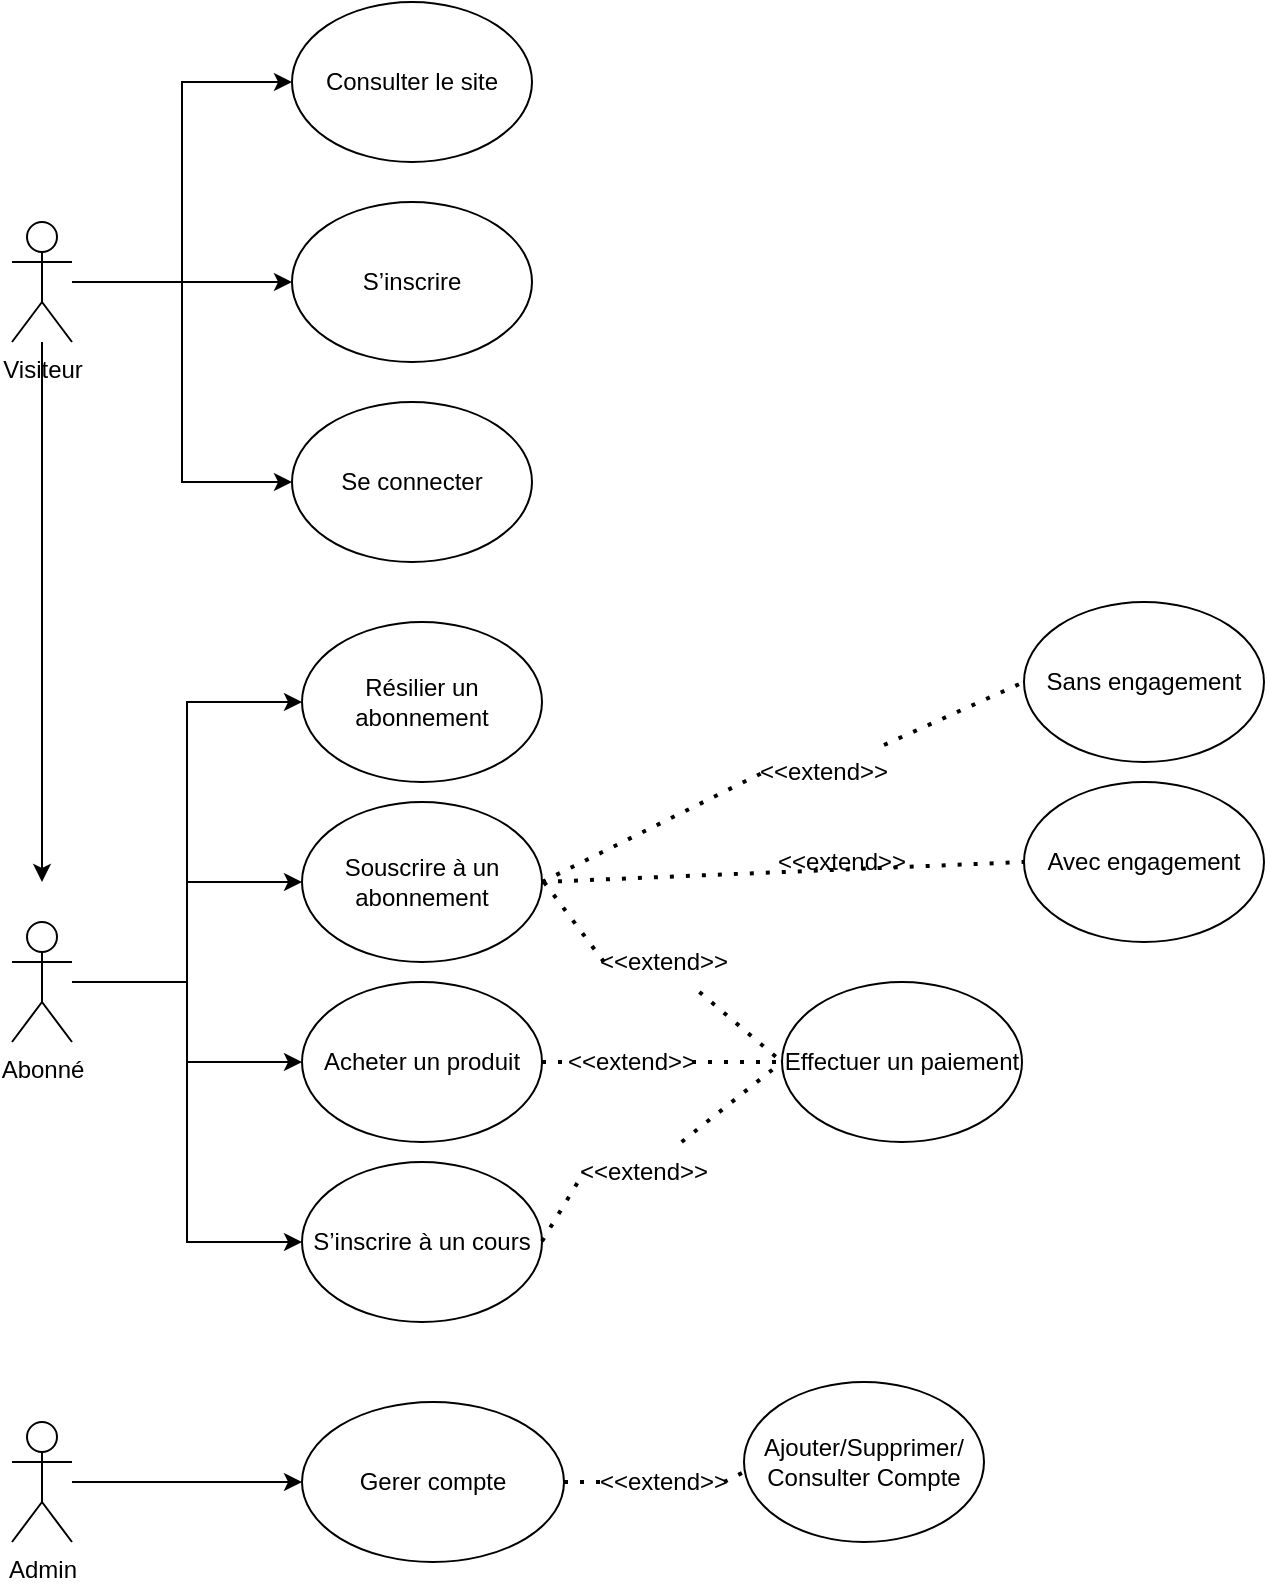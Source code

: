 <mxfile version="26.2.14">
  <diagram name="Page-1" id="7SvtV1dhrx3cvqqzsJ8P">
    <mxGraphModel dx="1273" dy="621" grid="1" gridSize="10" guides="1" tooltips="1" connect="1" arrows="1" fold="1" page="1" pageScale="1" pageWidth="827" pageHeight="1169" math="0" shadow="0">
      <root>
        <mxCell id="0" />
        <mxCell id="1" parent="0" />
        <mxCell id="u86qRjpWfpCtLh4vlSnC-38" style="edgeStyle=orthogonalEdgeStyle;rounded=0;orthogonalLoop=1;jettySize=auto;html=1;entryX=0;entryY=0.5;entryDx=0;entryDy=0;" parent="1" source="u86qRjpWfpCtLh4vlSnC-1" target="u86qRjpWfpCtLh4vlSnC-21" edge="1">
          <mxGeometry relative="1" as="geometry" />
        </mxCell>
        <mxCell id="u86qRjpWfpCtLh4vlSnC-39" style="edgeStyle=orthogonalEdgeStyle;rounded=0;orthogonalLoop=1;jettySize=auto;html=1;entryX=0;entryY=0.5;entryDx=0;entryDy=0;" parent="1" source="u86qRjpWfpCtLh4vlSnC-1" target="u86qRjpWfpCtLh4vlSnC-19" edge="1">
          <mxGeometry relative="1" as="geometry" />
        </mxCell>
        <mxCell id="u86qRjpWfpCtLh4vlSnC-40" style="edgeStyle=orthogonalEdgeStyle;rounded=0;orthogonalLoop=1;jettySize=auto;html=1;" parent="1" source="u86qRjpWfpCtLh4vlSnC-1" target="u86qRjpWfpCtLh4vlSnC-20" edge="1">
          <mxGeometry relative="1" as="geometry" />
        </mxCell>
        <mxCell id="u86qRjpWfpCtLh4vlSnC-41" style="edgeStyle=orthogonalEdgeStyle;rounded=0;orthogonalLoop=1;jettySize=auto;html=1;entryX=0;entryY=0.5;entryDx=0;entryDy=0;" parent="1" source="u86qRjpWfpCtLh4vlSnC-1" target="u86qRjpWfpCtLh4vlSnC-22" edge="1">
          <mxGeometry relative="1" as="geometry" />
        </mxCell>
        <mxCell id="u86qRjpWfpCtLh4vlSnC-1" value="&lt;div&gt;Abonné&lt;/div&gt;" style="shape=umlActor;verticalLabelPosition=bottom;verticalAlign=top;html=1;" parent="1" vertex="1">
          <mxGeometry x="104" y="550" width="30" height="60" as="geometry" />
        </mxCell>
        <mxCell id="u86qRjpWfpCtLh4vlSnC-35" style="edgeStyle=orthogonalEdgeStyle;rounded=0;orthogonalLoop=1;jettySize=auto;html=1;entryX=0;entryY=0.5;entryDx=0;entryDy=0;" parent="1" source="u86qRjpWfpCtLh4vlSnC-2" target="u86qRjpWfpCtLh4vlSnC-9" edge="1">
          <mxGeometry relative="1" as="geometry" />
        </mxCell>
        <mxCell id="u86qRjpWfpCtLh4vlSnC-36" style="edgeStyle=orthogonalEdgeStyle;rounded=0;orthogonalLoop=1;jettySize=auto;html=1;" parent="1" source="u86qRjpWfpCtLh4vlSnC-2" target="u86qRjpWfpCtLh4vlSnC-10" edge="1">
          <mxGeometry relative="1" as="geometry" />
        </mxCell>
        <mxCell id="u86qRjpWfpCtLh4vlSnC-37" style="edgeStyle=orthogonalEdgeStyle;rounded=0;orthogonalLoop=1;jettySize=auto;html=1;entryX=0;entryY=0.5;entryDx=0;entryDy=0;" parent="1" source="u86qRjpWfpCtLh4vlSnC-2" target="u86qRjpWfpCtLh4vlSnC-33" edge="1">
          <mxGeometry relative="1" as="geometry" />
        </mxCell>
        <mxCell id="u86qRjpWfpCtLh4vlSnC-42" style="edgeStyle=orthogonalEdgeStyle;rounded=0;orthogonalLoop=1;jettySize=auto;html=1;" parent="1" source="u86qRjpWfpCtLh4vlSnC-2" edge="1">
          <mxGeometry relative="1" as="geometry">
            <mxPoint x="119" y="530" as="targetPoint" />
          </mxGeometry>
        </mxCell>
        <mxCell id="u86qRjpWfpCtLh4vlSnC-2" value="&lt;div&gt;Visiteur&lt;/div&gt;" style="shape=umlActor;verticalLabelPosition=bottom;verticalAlign=top;html=1;" parent="1" vertex="1">
          <mxGeometry x="104" y="200" width="30" height="60" as="geometry" />
        </mxCell>
        <mxCell id="u86qRjpWfpCtLh4vlSnC-32" style="edgeStyle=orthogonalEdgeStyle;rounded=0;orthogonalLoop=1;jettySize=auto;html=1;entryX=0;entryY=0.5;entryDx=0;entryDy=0;" parent="1" source="u86qRjpWfpCtLh4vlSnC-3" target="u86qRjpWfpCtLh4vlSnC-24" edge="1">
          <mxGeometry relative="1" as="geometry" />
        </mxCell>
        <mxCell id="u86qRjpWfpCtLh4vlSnC-3" value="Admin" style="shape=umlActor;verticalLabelPosition=bottom;verticalAlign=top;html=1;" parent="1" vertex="1">
          <mxGeometry x="104" y="800" width="30" height="60" as="geometry" />
        </mxCell>
        <mxCell id="u86qRjpWfpCtLh4vlSnC-9" value="&lt;div&gt;&lt;div&gt;Se connecter&lt;/div&gt;&lt;/div&gt;" style="ellipse;whiteSpace=wrap;html=1;" parent="1" vertex="1">
          <mxGeometry x="244" y="290" width="120" height="80" as="geometry" />
        </mxCell>
        <mxCell id="u86qRjpWfpCtLh4vlSnC-10" value="&lt;div&gt;S’inscrire&lt;/div&gt;" style="ellipse;whiteSpace=wrap;html=1;" parent="1" vertex="1">
          <mxGeometry x="244" y="190" width="120" height="80" as="geometry" />
        </mxCell>
        <mxCell id="u86qRjpWfpCtLh4vlSnC-19" value="&lt;div&gt;Acheter un produit&lt;/div&gt;" style="ellipse;whiteSpace=wrap;html=1;" parent="1" vertex="1">
          <mxGeometry x="249" y="580" width="120" height="80" as="geometry" />
        </mxCell>
        <mxCell id="u86qRjpWfpCtLh4vlSnC-20" value="&lt;div&gt;Souscrire à un abonnement&lt;/div&gt;" style="ellipse;whiteSpace=wrap;html=1;" parent="1" vertex="1">
          <mxGeometry x="249" y="490" width="120" height="80" as="geometry" />
        </mxCell>
        <mxCell id="u86qRjpWfpCtLh4vlSnC-21" value="&lt;div&gt;Résilier un abonnement&lt;/div&gt;" style="ellipse;whiteSpace=wrap;html=1;" parent="1" vertex="1">
          <mxGeometry x="249" y="400" width="120" height="80" as="geometry" />
        </mxCell>
        <mxCell id="u86qRjpWfpCtLh4vlSnC-22" value="&lt;div&gt;S’inscrire à un cours&lt;/div&gt;" style="ellipse;whiteSpace=wrap;html=1;" parent="1" vertex="1">
          <mxGeometry x="249" y="670" width="120" height="80" as="geometry" />
        </mxCell>
        <mxCell id="u86qRjpWfpCtLh4vlSnC-23" value="&lt;div&gt;Effectuer un paiement&lt;/div&gt;" style="ellipse;whiteSpace=wrap;html=1;" parent="1" vertex="1">
          <mxGeometry x="489" y="580" width="120" height="80" as="geometry" />
        </mxCell>
        <mxCell id="u86qRjpWfpCtLh4vlSnC-24" value="Gerer compte" style="ellipse;whiteSpace=wrap;html=1;" parent="1" vertex="1">
          <mxGeometry x="249" y="790" width="131" height="80" as="geometry" />
        </mxCell>
        <mxCell id="u86qRjpWfpCtLh4vlSnC-33" value="Consulter le site" style="ellipse;whiteSpace=wrap;html=1;" parent="1" vertex="1">
          <mxGeometry x="244" y="90" width="120" height="80" as="geometry" />
        </mxCell>
        <mxCell id="u86qRjpWfpCtLh4vlSnC-43" value="&lt;div&gt;Avec engagement&lt;/div&gt;" style="ellipse;whiteSpace=wrap;html=1;" parent="1" vertex="1">
          <mxGeometry x="610" y="480" width="120" height="80" as="geometry" />
        </mxCell>
        <mxCell id="u86qRjpWfpCtLh4vlSnC-44" value="&lt;div&gt;Sans engagement&lt;/div&gt;" style="ellipse;whiteSpace=wrap;html=1;" parent="1" vertex="1">
          <mxGeometry x="610" y="390" width="120" height="80" as="geometry" />
        </mxCell>
        <mxCell id="u86qRjpWfpCtLh4vlSnC-45" value="" style="endArrow=none;dashed=1;html=1;dashPattern=1 3;strokeWidth=2;rounded=0;entryX=0;entryY=0.5;entryDx=0;entryDy=0;" parent="1" source="u86qRjpWfpCtLh4vlSnC-47" target="u86qRjpWfpCtLh4vlSnC-44" edge="1">
          <mxGeometry width="50" height="50" relative="1" as="geometry">
            <mxPoint x="369" y="530" as="sourcePoint" />
            <mxPoint x="560" y="510" as="targetPoint" />
          </mxGeometry>
        </mxCell>
        <mxCell id="u86qRjpWfpCtLh4vlSnC-46" value="" style="endArrow=none;dashed=1;html=1;dashPattern=1 3;strokeWidth=2;rounded=0;entryX=0;entryY=0.5;entryDx=0;entryDy=0;exitX=1;exitY=0.5;exitDx=0;exitDy=0;" parent="1" source="u86qRjpWfpCtLh4vlSnC-20" target="u86qRjpWfpCtLh4vlSnC-43" edge="1">
          <mxGeometry width="50" height="50" relative="1" as="geometry">
            <mxPoint x="379" y="540" as="sourcePoint" />
            <mxPoint x="620" y="440" as="targetPoint" />
          </mxGeometry>
        </mxCell>
        <mxCell id="u86qRjpWfpCtLh4vlSnC-48" value="" style="endArrow=none;dashed=1;html=1;dashPattern=1 3;strokeWidth=2;rounded=0;entryX=0;entryY=0.5;entryDx=0;entryDy=0;" parent="1" target="u86qRjpWfpCtLh4vlSnC-47" edge="1">
          <mxGeometry width="50" height="50" relative="1" as="geometry">
            <mxPoint x="369" y="530" as="sourcePoint" />
            <mxPoint x="610" y="430" as="targetPoint" />
          </mxGeometry>
        </mxCell>
        <mxCell id="u86qRjpWfpCtLh4vlSnC-47" value="&amp;lt;&amp;lt;extend&amp;gt;&amp;gt;" style="text;html=1;align=center;verticalAlign=middle;whiteSpace=wrap;rounded=0;" parent="1" vertex="1">
          <mxGeometry x="480" y="460" width="60" height="30" as="geometry" />
        </mxCell>
        <mxCell id="u86qRjpWfpCtLh4vlSnC-49" value="&amp;lt;&amp;lt;extend&amp;gt;&amp;gt;" style="text;html=1;align=center;verticalAlign=middle;whiteSpace=wrap;rounded=0;" parent="1" vertex="1">
          <mxGeometry x="489" y="505" width="60" height="30" as="geometry" />
        </mxCell>
        <mxCell id="u86qRjpWfpCtLh4vlSnC-50" value="" style="endArrow=none;dashed=1;html=1;dashPattern=1 3;strokeWidth=2;rounded=0;entryX=0;entryY=0.5;entryDx=0;entryDy=0;" parent="1" source="u86qRjpWfpCtLh4vlSnC-53" target="u86qRjpWfpCtLh4vlSnC-23" edge="1">
          <mxGeometry width="50" height="50" relative="1" as="geometry">
            <mxPoint x="370" y="530" as="sourcePoint" />
            <mxPoint x="560" y="510" as="targetPoint" />
          </mxGeometry>
        </mxCell>
        <mxCell id="u86qRjpWfpCtLh4vlSnC-51" value="" style="endArrow=none;dashed=1;html=1;dashPattern=1 3;strokeWidth=2;rounded=0;entryX=0;entryY=0.5;entryDx=0;entryDy=0;" parent="1" source="u86qRjpWfpCtLh4vlSnC-55" target="u86qRjpWfpCtLh4vlSnC-23" edge="1">
          <mxGeometry width="50" height="50" relative="1" as="geometry">
            <mxPoint x="369" y="620" as="sourcePoint" />
            <mxPoint x="488" y="710" as="targetPoint" />
          </mxGeometry>
        </mxCell>
        <mxCell id="u86qRjpWfpCtLh4vlSnC-52" value="" style="endArrow=none;dashed=1;html=1;dashPattern=1 3;strokeWidth=2;rounded=0;entryX=0;entryY=0.5;entryDx=0;entryDy=0;" parent="1" source="u86qRjpWfpCtLh4vlSnC-57" target="u86qRjpWfpCtLh4vlSnC-23" edge="1">
          <mxGeometry width="50" height="50" relative="1" as="geometry">
            <mxPoint x="369" y="709.63" as="sourcePoint" />
            <mxPoint x="489" y="709.63" as="targetPoint" />
          </mxGeometry>
        </mxCell>
        <mxCell id="u86qRjpWfpCtLh4vlSnC-54" value="" style="endArrow=none;dashed=1;html=1;dashPattern=1 3;strokeWidth=2;rounded=0;entryX=0;entryY=0.5;entryDx=0;entryDy=0;" parent="1" target="u86qRjpWfpCtLh4vlSnC-53" edge="1">
          <mxGeometry width="50" height="50" relative="1" as="geometry">
            <mxPoint x="370" y="530" as="sourcePoint" />
            <mxPoint x="489" y="620" as="targetPoint" />
          </mxGeometry>
        </mxCell>
        <mxCell id="u86qRjpWfpCtLh4vlSnC-53" value="&amp;lt;&amp;lt;extend&amp;gt;&amp;gt;" style="text;html=1;align=center;verticalAlign=middle;whiteSpace=wrap;rounded=0;" parent="1" vertex="1">
          <mxGeometry x="400" y="555" width="60" height="30" as="geometry" />
        </mxCell>
        <mxCell id="u86qRjpWfpCtLh4vlSnC-56" value="" style="endArrow=none;dashed=1;html=1;dashPattern=1 3;strokeWidth=2;rounded=0;entryX=0;entryY=0.5;entryDx=0;entryDy=0;" parent="1" target="u86qRjpWfpCtLh4vlSnC-55" edge="1">
          <mxGeometry width="50" height="50" relative="1" as="geometry">
            <mxPoint x="369" y="620" as="sourcePoint" />
            <mxPoint x="489" y="620" as="targetPoint" />
          </mxGeometry>
        </mxCell>
        <mxCell id="u86qRjpWfpCtLh4vlSnC-55" value="&amp;lt;&amp;lt;extend&amp;gt;&amp;gt;" style="text;html=1;align=center;verticalAlign=middle;whiteSpace=wrap;rounded=0;" parent="1" vertex="1">
          <mxGeometry x="384" y="605" width="60" height="30" as="geometry" />
        </mxCell>
        <mxCell id="u86qRjpWfpCtLh4vlSnC-58" value="" style="endArrow=none;dashed=1;html=1;dashPattern=1 3;strokeWidth=2;rounded=0;entryX=0;entryY=0.5;entryDx=0;entryDy=0;" parent="1" target="u86qRjpWfpCtLh4vlSnC-57" edge="1">
          <mxGeometry width="50" height="50" relative="1" as="geometry">
            <mxPoint x="369" y="709.63" as="sourcePoint" />
            <mxPoint x="489" y="620" as="targetPoint" />
          </mxGeometry>
        </mxCell>
        <mxCell id="u86qRjpWfpCtLh4vlSnC-57" value="&amp;lt;&amp;lt;extend&amp;gt;&amp;gt;" style="text;html=1;align=center;verticalAlign=middle;whiteSpace=wrap;rounded=0;" parent="1" vertex="1">
          <mxGeometry x="390" y="660" width="60" height="30" as="geometry" />
        </mxCell>
        <mxCell id="gBSQG5GMGo4duFB-_LP6-4" value="" style="endArrow=none;dashed=1;html=1;dashPattern=1 3;strokeWidth=2;rounded=0;exitX=1;exitY=0.5;exitDx=0;exitDy=0;" parent="1" source="gBSQG5GMGo4duFB-_LP6-7" edge="1">
          <mxGeometry width="50" height="50" relative="1" as="geometry">
            <mxPoint x="540" y="770" as="sourcePoint" />
            <mxPoint x="480" y="820" as="targetPoint" />
          </mxGeometry>
        </mxCell>
        <mxCell id="gBSQG5GMGo4duFB-_LP6-6" value="Ajouter/Supprimer/ Consulter Compte" style="ellipse;whiteSpace=wrap;html=1;" parent="1" vertex="1">
          <mxGeometry x="470" y="780" width="120" height="80" as="geometry" />
        </mxCell>
        <mxCell id="gBSQG5GMGo4duFB-_LP6-8" value="" style="endArrow=none;dashed=1;html=1;dashPattern=1 3;strokeWidth=2;rounded=0;exitX=1;exitY=0.5;exitDx=0;exitDy=0;" parent="1" source="u86qRjpWfpCtLh4vlSnC-24" target="gBSQG5GMGo4duFB-_LP6-7" edge="1">
          <mxGeometry width="50" height="50" relative="1" as="geometry">
            <mxPoint x="380" y="830" as="sourcePoint" />
            <mxPoint x="480" y="820" as="targetPoint" />
          </mxGeometry>
        </mxCell>
        <mxCell id="gBSQG5GMGo4duFB-_LP6-7" value="&amp;lt;&amp;lt;extend&amp;gt;&amp;gt;" style="text;html=1;align=center;verticalAlign=middle;whiteSpace=wrap;rounded=0;" parent="1" vertex="1">
          <mxGeometry x="400" y="815" width="60" height="30" as="geometry" />
        </mxCell>
      </root>
    </mxGraphModel>
  </diagram>
</mxfile>
